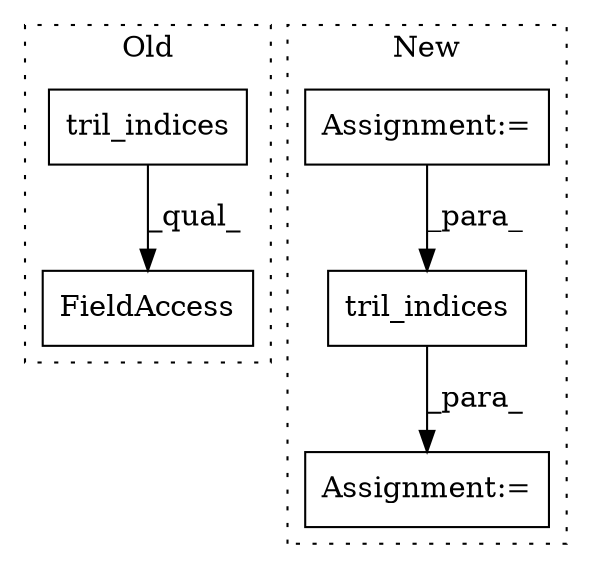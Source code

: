digraph G {
subgraph cluster0 {
1 [label="tril_indices" a="32" s="9007,9026" l="13,1" shape="box"];
3 [label="FieldAccess" a="22" s="8992" l="38" shape="box"];
label = "Old";
style="dotted";
}
subgraph cluster1 {
2 [label="tril_indices" a="32" s="9140,9165" l="13,1" shape="box"];
4 [label="Assignment:=" a="7" s="9120" l="1" shape="box"];
5 [label="Assignment:=" a="7" s="8790" l="1" shape="box"];
label = "New";
style="dotted";
}
1 -> 3 [label="_qual_"];
2 -> 4 [label="_para_"];
5 -> 2 [label="_para_"];
}